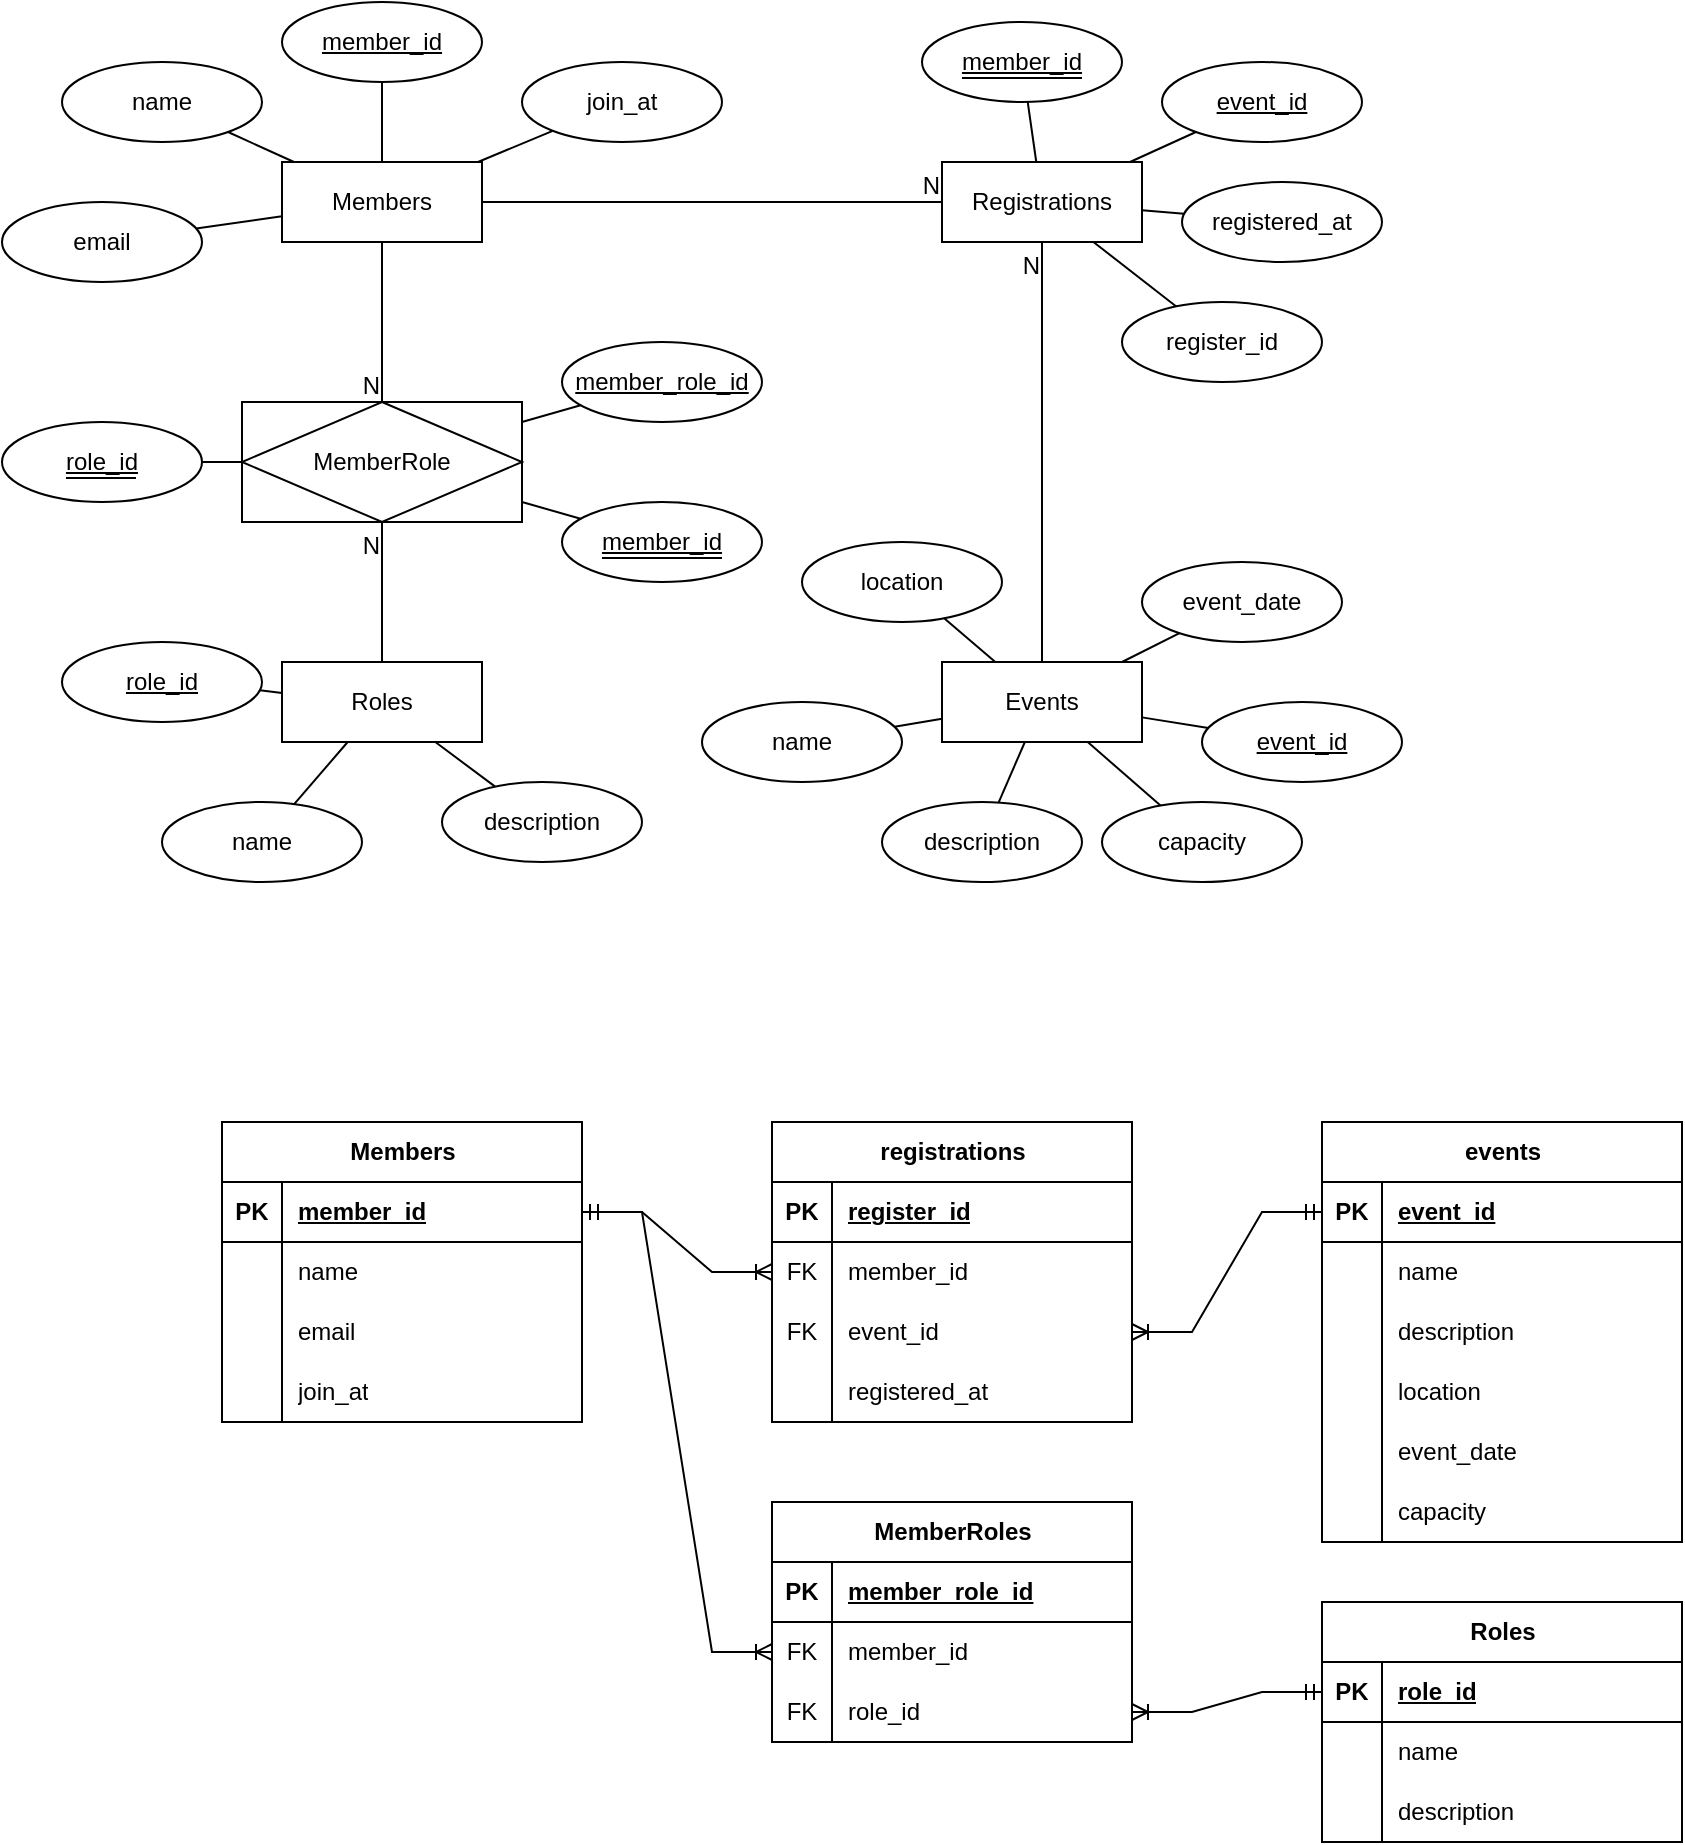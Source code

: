 <mxfile version="24.9.1">
  <diagram name="Page-1" id="80jnHhsRAkX0742oXOiR">
    <mxGraphModel dx="2465" dy="803" grid="1" gridSize="10" guides="1" tooltips="1" connect="1" arrows="1" fold="1" page="1" pageScale="1" pageWidth="850" pageHeight="1100" math="0" shadow="0">
      <root>
        <mxCell id="0" />
        <mxCell id="1" parent="0" />
        <mxCell id="Nw4AGhwbBwVw_NAoLLml-2" value="Members" style="whiteSpace=wrap;html=1;align=center;" vertex="1" parent="1">
          <mxGeometry x="90" y="90" width="100" height="40" as="geometry" />
        </mxCell>
        <mxCell id="Nw4AGhwbBwVw_NAoLLml-4" value="Registrations" style="whiteSpace=wrap;html=1;align=center;" vertex="1" parent="1">
          <mxGeometry x="420" y="90" width="100" height="40" as="geometry" />
        </mxCell>
        <mxCell id="Nw4AGhwbBwVw_NAoLLml-5" value="Roles" style="whiteSpace=wrap;html=1;align=center;" vertex="1" parent="1">
          <mxGeometry x="90" y="340" width="100" height="40" as="geometry" />
        </mxCell>
        <mxCell id="Nw4AGhwbBwVw_NAoLLml-6" value="MemberRole" style="shape=associativeEntity;whiteSpace=wrap;html=1;align=center;" vertex="1" parent="1">
          <mxGeometry x="70" y="210" width="140" height="60" as="geometry" />
        </mxCell>
        <mxCell id="Nw4AGhwbBwVw_NAoLLml-7" value="" style="endArrow=none;html=1;rounded=0;" edge="1" parent="1" source="Nw4AGhwbBwVw_NAoLLml-2" target="Nw4AGhwbBwVw_NAoLLml-4">
          <mxGeometry relative="1" as="geometry">
            <mxPoint x="200" y="180" as="sourcePoint" />
            <mxPoint x="360" y="180" as="targetPoint" />
          </mxGeometry>
        </mxCell>
        <mxCell id="Nw4AGhwbBwVw_NAoLLml-8" value="N" style="resizable=0;html=1;whiteSpace=wrap;align=right;verticalAlign=bottom;" connectable="0" vertex="1" parent="Nw4AGhwbBwVw_NAoLLml-7">
          <mxGeometry x="1" relative="1" as="geometry" />
        </mxCell>
        <mxCell id="Nw4AGhwbBwVw_NAoLLml-9" value="" style="endArrow=none;html=1;rounded=0;" edge="1" parent="1" source="Nw4AGhwbBwVw_NAoLLml-3" target="Nw4AGhwbBwVw_NAoLLml-4">
          <mxGeometry relative="1" as="geometry">
            <mxPoint x="200" y="120" as="sourcePoint" />
            <mxPoint x="430" y="120" as="targetPoint" />
          </mxGeometry>
        </mxCell>
        <mxCell id="Nw4AGhwbBwVw_NAoLLml-10" value="N" style="resizable=0;html=1;whiteSpace=wrap;align=right;verticalAlign=bottom;" connectable="0" vertex="1" parent="Nw4AGhwbBwVw_NAoLLml-9">
          <mxGeometry x="1" relative="1" as="geometry">
            <mxPoint y="20" as="offset" />
          </mxGeometry>
        </mxCell>
        <mxCell id="Nw4AGhwbBwVw_NAoLLml-11" value="" style="endArrow=none;html=1;rounded=0;" edge="1" parent="1" source="Nw4AGhwbBwVw_NAoLLml-2" target="Nw4AGhwbBwVw_NAoLLml-6">
          <mxGeometry relative="1" as="geometry">
            <mxPoint x="480" y="350" as="sourcePoint" />
            <mxPoint x="480" y="140" as="targetPoint" />
          </mxGeometry>
        </mxCell>
        <mxCell id="Nw4AGhwbBwVw_NAoLLml-12" value="N" style="resizable=0;html=1;whiteSpace=wrap;align=right;verticalAlign=bottom;" connectable="0" vertex="1" parent="Nw4AGhwbBwVw_NAoLLml-11">
          <mxGeometry x="1" relative="1" as="geometry" />
        </mxCell>
        <mxCell id="Nw4AGhwbBwVw_NAoLLml-13" value="" style="endArrow=none;html=1;rounded=0;" edge="1" parent="1" source="Nw4AGhwbBwVw_NAoLLml-5" target="Nw4AGhwbBwVw_NAoLLml-6">
          <mxGeometry relative="1" as="geometry">
            <mxPoint x="150" y="280" as="sourcePoint" />
            <mxPoint x="150" y="350" as="targetPoint" />
          </mxGeometry>
        </mxCell>
        <mxCell id="Nw4AGhwbBwVw_NAoLLml-14" value="N" style="resizable=0;html=1;whiteSpace=wrap;align=right;verticalAlign=bottom;" connectable="0" vertex="1" parent="Nw4AGhwbBwVw_NAoLLml-13">
          <mxGeometry x="1" relative="1" as="geometry">
            <mxPoint y="20" as="offset" />
          </mxGeometry>
        </mxCell>
        <mxCell id="Nw4AGhwbBwVw_NAoLLml-15" value="&lt;u&gt;member_id&lt;/u&gt;" style="ellipse;whiteSpace=wrap;html=1;align=center;" vertex="1" parent="1">
          <mxGeometry x="90" y="10" width="100" height="40" as="geometry" />
        </mxCell>
        <mxCell id="Nw4AGhwbBwVw_NAoLLml-16" value="name" style="ellipse;whiteSpace=wrap;html=1;align=center;" vertex="1" parent="1">
          <mxGeometry x="-20" y="40" width="100" height="40" as="geometry" />
        </mxCell>
        <mxCell id="Nw4AGhwbBwVw_NAoLLml-17" value="email" style="ellipse;whiteSpace=wrap;html=1;align=center;" vertex="1" parent="1">
          <mxGeometry x="-50" y="110" width="100" height="40" as="geometry" />
        </mxCell>
        <mxCell id="Nw4AGhwbBwVw_NAoLLml-18" value="join_at" style="ellipse;whiteSpace=wrap;html=1;align=center;" vertex="1" parent="1">
          <mxGeometry x="210" y="40" width="100" height="40" as="geometry" />
        </mxCell>
        <mxCell id="Nw4AGhwbBwVw_NAoLLml-20" value="&lt;u&gt;member_id&lt;/u&gt;" style="ellipse;whiteSpace=wrap;html=1;align=center;" vertex="1" parent="1">
          <mxGeometry x="410" y="20" width="100" height="40" as="geometry" />
        </mxCell>
        <mxCell id="Nw4AGhwbBwVw_NAoLLml-21" value="&lt;u&gt;event_id&lt;/u&gt;" style="ellipse;whiteSpace=wrap;html=1;align=center;" vertex="1" parent="1">
          <mxGeometry x="530" y="40" width="100" height="40" as="geometry" />
        </mxCell>
        <mxCell id="Nw4AGhwbBwVw_NAoLLml-22" value="registered_at" style="ellipse;whiteSpace=wrap;html=1;align=center;" vertex="1" parent="1">
          <mxGeometry x="540" y="100" width="100" height="40" as="geometry" />
        </mxCell>
        <mxCell id="Nw4AGhwbBwVw_NAoLLml-23" value="register_id" style="ellipse;whiteSpace=wrap;html=1;align=center;" vertex="1" parent="1">
          <mxGeometry x="510" y="160" width="100" height="40" as="geometry" />
        </mxCell>
        <mxCell id="Nw4AGhwbBwVw_NAoLLml-27" value="name" style="ellipse;whiteSpace=wrap;html=1;align=center;" vertex="1" parent="1">
          <mxGeometry x="30" y="410" width="100" height="40" as="geometry" />
        </mxCell>
        <mxCell id="Nw4AGhwbBwVw_NAoLLml-28" value="&lt;u&gt;role_id&lt;/u&gt;" style="ellipse;whiteSpace=wrap;html=1;align=center;" vertex="1" parent="1">
          <mxGeometry x="-20" y="330" width="100" height="40" as="geometry" />
        </mxCell>
        <mxCell id="Nw4AGhwbBwVw_NAoLLml-31" value="&lt;u&gt;member_id&lt;/u&gt;" style="ellipse;whiteSpace=wrap;html=1;align=center;" vertex="1" parent="1">
          <mxGeometry x="230" y="260" width="100" height="40" as="geometry" />
        </mxCell>
        <mxCell id="Nw4AGhwbBwVw_NAoLLml-32" value="&lt;u&gt;role_id&lt;/u&gt;" style="ellipse;whiteSpace=wrap;html=1;align=center;" vertex="1" parent="1">
          <mxGeometry x="-50" y="220" width="100" height="40" as="geometry" />
        </mxCell>
        <mxCell id="Nw4AGhwbBwVw_NAoLLml-33" value="&lt;u&gt;member_role_id&lt;/u&gt;" style="ellipse;whiteSpace=wrap;html=1;align=center;" vertex="1" parent="1">
          <mxGeometry x="230" y="180" width="100" height="40" as="geometry" />
        </mxCell>
        <mxCell id="Nw4AGhwbBwVw_NAoLLml-34" value="" style="endArrow=none;html=1;rounded=0;" edge="1" parent="1" source="Nw4AGhwbBwVw_NAoLLml-28" target="Nw4AGhwbBwVw_NAoLLml-5">
          <mxGeometry relative="1" as="geometry">
            <mxPoint x="-160" y="420" as="sourcePoint" />
            <mxPoint y="420" as="targetPoint" />
          </mxGeometry>
        </mxCell>
        <mxCell id="Nw4AGhwbBwVw_NAoLLml-35" value="" style="endArrow=none;html=1;rounded=0;" edge="1" parent="1" source="Nw4AGhwbBwVw_NAoLLml-27" target="Nw4AGhwbBwVw_NAoLLml-5">
          <mxGeometry relative="1" as="geometry">
            <mxPoint x="69" y="377" as="sourcePoint" />
            <mxPoint x="100" y="374" as="targetPoint" />
          </mxGeometry>
        </mxCell>
        <mxCell id="Nw4AGhwbBwVw_NAoLLml-36" value="" style="endArrow=none;html=1;rounded=0;" edge="1" parent="1" source="Nw4AGhwbBwVw_NAoLLml-6" target="Nw4AGhwbBwVw_NAoLLml-31">
          <mxGeometry relative="1" as="geometry">
            <mxPoint x="135" y="420" as="sourcePoint" />
            <mxPoint x="144" y="390" as="targetPoint" />
          </mxGeometry>
        </mxCell>
        <mxCell id="Nw4AGhwbBwVw_NAoLLml-37" value="" style="endArrow=none;html=1;rounded=0;" edge="1" parent="1" source="Nw4AGhwbBwVw_NAoLLml-6" target="Nw4AGhwbBwVw_NAoLLml-33">
          <mxGeometry relative="1" as="geometry">
            <mxPoint x="220" y="270" as="sourcePoint" />
            <mxPoint x="249" y="278" as="targetPoint" />
          </mxGeometry>
        </mxCell>
        <mxCell id="Nw4AGhwbBwVw_NAoLLml-38" value="" style="endArrow=none;html=1;rounded=0;" edge="1" parent="1" source="Nw4AGhwbBwVw_NAoLLml-6" target="Nw4AGhwbBwVw_NAoLLml-32">
          <mxGeometry relative="1" as="geometry">
            <mxPoint x="220" y="230" as="sourcePoint" />
            <mxPoint x="249" y="222" as="targetPoint" />
          </mxGeometry>
        </mxCell>
        <mxCell id="Nw4AGhwbBwVw_NAoLLml-39" value="" style="endArrow=none;html=1;rounded=0;" edge="1" parent="1" source="Nw4AGhwbBwVw_NAoLLml-2" target="Nw4AGhwbBwVw_NAoLLml-17">
          <mxGeometry relative="1" as="geometry">
            <mxPoint x="80" y="250" as="sourcePoint" />
            <mxPoint x="60" y="250" as="targetPoint" />
          </mxGeometry>
        </mxCell>
        <mxCell id="Nw4AGhwbBwVw_NAoLLml-40" value="" style="endArrow=none;html=1;rounded=0;" edge="1" parent="1" source="Nw4AGhwbBwVw_NAoLLml-2" target="Nw4AGhwbBwVw_NAoLLml-16">
          <mxGeometry relative="1" as="geometry">
            <mxPoint x="100" y="127" as="sourcePoint" />
            <mxPoint x="57" y="133" as="targetPoint" />
          </mxGeometry>
        </mxCell>
        <mxCell id="Nw4AGhwbBwVw_NAoLLml-41" value="" style="endArrow=none;html=1;rounded=0;" edge="1" parent="1" source="Nw4AGhwbBwVw_NAoLLml-2" target="Nw4AGhwbBwVw_NAoLLml-15">
          <mxGeometry relative="1" as="geometry">
            <mxPoint x="106" y="100" as="sourcePoint" />
            <mxPoint x="73" y="85" as="targetPoint" />
          </mxGeometry>
        </mxCell>
        <mxCell id="Nw4AGhwbBwVw_NAoLLml-42" value="" style="endArrow=none;html=1;rounded=0;" edge="1" parent="1" source="Nw4AGhwbBwVw_NAoLLml-2" target="Nw4AGhwbBwVw_NAoLLml-18">
          <mxGeometry relative="1" as="geometry">
            <mxPoint x="150" y="100" as="sourcePoint" />
            <mxPoint x="150" y="60" as="targetPoint" />
          </mxGeometry>
        </mxCell>
        <mxCell id="Nw4AGhwbBwVw_NAoLLml-43" value="" style="endArrow=none;html=1;rounded=0;" edge="1" parent="1" source="Nw4AGhwbBwVw_NAoLLml-4" target="Nw4AGhwbBwVw_NAoLLml-20">
          <mxGeometry relative="1" as="geometry">
            <mxPoint x="198" y="100" as="sourcePoint" />
            <mxPoint x="235" y="84" as="targetPoint" />
          </mxGeometry>
        </mxCell>
        <mxCell id="Nw4AGhwbBwVw_NAoLLml-44" value="" style="endArrow=none;html=1;rounded=0;" edge="1" parent="1" source="Nw4AGhwbBwVw_NAoLLml-4" target="Nw4AGhwbBwVw_NAoLLml-21">
          <mxGeometry relative="1" as="geometry">
            <mxPoint x="477" y="100" as="sourcePoint" />
            <mxPoint x="473" y="70" as="targetPoint" />
          </mxGeometry>
        </mxCell>
        <mxCell id="Nw4AGhwbBwVw_NAoLLml-46" value="" style="endArrow=none;html=1;rounded=0;" edge="1" parent="1" source="Nw4AGhwbBwVw_NAoLLml-4" target="Nw4AGhwbBwVw_NAoLLml-22">
          <mxGeometry relative="1" as="geometry">
            <mxPoint x="524" y="100" as="sourcePoint" />
            <mxPoint x="557" y="85" as="targetPoint" />
          </mxGeometry>
        </mxCell>
        <mxCell id="Nw4AGhwbBwVw_NAoLLml-47" value="" style="endArrow=none;html=1;rounded=0;" edge="1" parent="1" source="Nw4AGhwbBwVw_NAoLLml-4" target="Nw4AGhwbBwVw_NAoLLml-23">
          <mxGeometry relative="1" as="geometry">
            <mxPoint x="530" y="124" as="sourcePoint" />
            <mxPoint x="551" y="126" as="targetPoint" />
          </mxGeometry>
        </mxCell>
        <mxCell id="Nw4AGhwbBwVw_NAoLLml-53" value="" style="group" vertex="1" connectable="0" parent="1">
          <mxGeometry x="300" y="280" width="350" height="170" as="geometry" />
        </mxCell>
        <mxCell id="Nw4AGhwbBwVw_NAoLLml-3" value="Events" style="whiteSpace=wrap;html=1;align=center;" vertex="1" parent="Nw4AGhwbBwVw_NAoLLml-53">
          <mxGeometry x="120" y="60" width="100" height="40" as="geometry" />
        </mxCell>
        <mxCell id="Nw4AGhwbBwVw_NAoLLml-24" value="&lt;u&gt;event_id&lt;/u&gt;" style="ellipse;whiteSpace=wrap;html=1;align=center;" vertex="1" parent="Nw4AGhwbBwVw_NAoLLml-53">
          <mxGeometry x="250" y="80" width="100" height="40" as="geometry" />
        </mxCell>
        <mxCell id="Nw4AGhwbBwVw_NAoLLml-25" value="name" style="ellipse;whiteSpace=wrap;html=1;align=center;" vertex="1" parent="Nw4AGhwbBwVw_NAoLLml-53">
          <mxGeometry y="80" width="100" height="40" as="geometry" />
        </mxCell>
        <mxCell id="Nw4AGhwbBwVw_NAoLLml-26" value="description" style="ellipse;whiteSpace=wrap;html=1;align=center;" vertex="1" parent="Nw4AGhwbBwVw_NAoLLml-53">
          <mxGeometry x="90" y="130" width="100" height="40" as="geometry" />
        </mxCell>
        <mxCell id="Nw4AGhwbBwVw_NAoLLml-29" value="location" style="ellipse;whiteSpace=wrap;html=1;align=center;" vertex="1" parent="Nw4AGhwbBwVw_NAoLLml-53">
          <mxGeometry x="50" width="100" height="40" as="geometry" />
        </mxCell>
        <mxCell id="Nw4AGhwbBwVw_NAoLLml-30" value="event_date" style="ellipse;whiteSpace=wrap;html=1;align=center;" vertex="1" parent="Nw4AGhwbBwVw_NAoLLml-53">
          <mxGeometry x="220" y="10" width="100" height="40" as="geometry" />
        </mxCell>
        <mxCell id="Nw4AGhwbBwVw_NAoLLml-49" value="" style="endArrow=none;html=1;rounded=0;" edge="1" parent="Nw4AGhwbBwVw_NAoLLml-53" source="Nw4AGhwbBwVw_NAoLLml-24" target="Nw4AGhwbBwVw_NAoLLml-3">
          <mxGeometry relative="1" as="geometry">
            <mxPoint x="249" y="56" as="sourcePoint" />
            <mxPoint x="220" y="70" as="targetPoint" />
          </mxGeometry>
        </mxCell>
        <mxCell id="Nw4AGhwbBwVw_NAoLLml-51" value="" style="endArrow=none;html=1;rounded=0;" edge="1" parent="Nw4AGhwbBwVw_NAoLLml-53" source="Nw4AGhwbBwVw_NAoLLml-25" target="Nw4AGhwbBwVw_NAoLLml-3">
          <mxGeometry relative="1" as="geometry">
            <mxPoint x="202" y="140" as="sourcePoint" />
            <mxPoint x="189" y="110" as="targetPoint" />
          </mxGeometry>
        </mxCell>
        <mxCell id="Nw4AGhwbBwVw_NAoLLml-50" value="" style="endArrow=none;html=1;rounded=0;" edge="1" parent="Nw4AGhwbBwVw_NAoLLml-53" source="Nw4AGhwbBwVw_NAoLLml-26" target="Nw4AGhwbBwVw_NAoLLml-3">
          <mxGeometry relative="1" as="geometry">
            <mxPoint x="263" y="103" as="sourcePoint" />
            <mxPoint x="230" y="98" as="targetPoint" />
          </mxGeometry>
        </mxCell>
        <mxCell id="Nw4AGhwbBwVw_NAoLLml-52" value="" style="endArrow=none;html=1;rounded=0;" edge="1" parent="Nw4AGhwbBwVw_NAoLLml-53" source="Nw4AGhwbBwVw_NAoLLml-29" target="Nw4AGhwbBwVw_NAoLLml-3">
          <mxGeometry relative="1" as="geometry">
            <mxPoint x="124" y="132" as="sourcePoint" />
            <mxPoint x="153" y="110" as="targetPoint" />
          </mxGeometry>
        </mxCell>
        <mxCell id="Nw4AGhwbBwVw_NAoLLml-48" value="" style="endArrow=none;html=1;rounded=0;" edge="1" parent="Nw4AGhwbBwVw_NAoLLml-53" source="Nw4AGhwbBwVw_NAoLLml-30" target="Nw4AGhwbBwVw_NAoLLml-3">
          <mxGeometry relative="1" as="geometry">
            <mxPoint x="206" y="-140" as="sourcePoint" />
            <mxPoint x="247" y="-108" as="targetPoint" />
          </mxGeometry>
        </mxCell>
        <mxCell id="Nw4AGhwbBwVw_NAoLLml-70" value="capacity" style="ellipse;whiteSpace=wrap;html=1;align=center;" vertex="1" parent="Nw4AGhwbBwVw_NAoLLml-53">
          <mxGeometry x="200" y="130" width="100" height="40" as="geometry" />
        </mxCell>
        <mxCell id="Nw4AGhwbBwVw_NAoLLml-72" value="" style="endArrow=none;html=1;rounded=0;" edge="1" parent="Nw4AGhwbBwVw_NAoLLml-53" source="Nw4AGhwbBwVw_NAoLLml-70" target="Nw4AGhwbBwVw_NAoLLml-3">
          <mxGeometry relative="1" as="geometry">
            <mxPoint x="263" y="103" as="sourcePoint" />
            <mxPoint x="230" y="98" as="targetPoint" />
          </mxGeometry>
        </mxCell>
        <mxCell id="Nw4AGhwbBwVw_NAoLLml-55" value="" style="endArrow=none;html=1;rounded=0;" edge="1" parent="1">
          <mxGeometry width="50" height="50" relative="1" as="geometry">
            <mxPoint x="250" y="288" as="sourcePoint" />
            <mxPoint x="310" y="288" as="targetPoint" />
          </mxGeometry>
        </mxCell>
        <mxCell id="Nw4AGhwbBwVw_NAoLLml-56" value="" style="endArrow=none;html=1;rounded=0;" edge="1" parent="1">
          <mxGeometry width="50" height="50" relative="1" as="geometry">
            <mxPoint x="-18" y="248" as="sourcePoint" />
            <mxPoint x="17" y="248" as="targetPoint" />
          </mxGeometry>
        </mxCell>
        <mxCell id="Nw4AGhwbBwVw_NAoLLml-57" value="" style="endArrow=none;html=1;rounded=0;" edge="1" parent="1">
          <mxGeometry width="50" height="50" relative="1" as="geometry">
            <mxPoint x="430" y="48" as="sourcePoint" />
            <mxPoint x="490" y="48" as="targetPoint" />
          </mxGeometry>
        </mxCell>
        <mxCell id="Nw4AGhwbBwVw_NAoLLml-73" value="Members" style="shape=table;startSize=30;container=1;collapsible=1;childLayout=tableLayout;fixedRows=1;rowLines=0;fontStyle=1;align=center;resizeLast=1;html=1;" vertex="1" parent="1">
          <mxGeometry x="60" y="570" width="180" height="150" as="geometry" />
        </mxCell>
        <mxCell id="Nw4AGhwbBwVw_NAoLLml-74" value="" style="shape=tableRow;horizontal=0;startSize=0;swimlaneHead=0;swimlaneBody=0;fillColor=none;collapsible=0;dropTarget=0;points=[[0,0.5],[1,0.5]];portConstraint=eastwest;top=0;left=0;right=0;bottom=1;" vertex="1" parent="Nw4AGhwbBwVw_NAoLLml-73">
          <mxGeometry y="30" width="180" height="30" as="geometry" />
        </mxCell>
        <mxCell id="Nw4AGhwbBwVw_NAoLLml-75" value="PK" style="shape=partialRectangle;connectable=0;fillColor=none;top=0;left=0;bottom=0;right=0;fontStyle=1;overflow=hidden;whiteSpace=wrap;html=1;" vertex="1" parent="Nw4AGhwbBwVw_NAoLLml-74">
          <mxGeometry width="30" height="30" as="geometry">
            <mxRectangle width="30" height="30" as="alternateBounds" />
          </mxGeometry>
        </mxCell>
        <mxCell id="Nw4AGhwbBwVw_NAoLLml-76" value="member_id" style="shape=partialRectangle;connectable=0;fillColor=none;top=0;left=0;bottom=0;right=0;align=left;spacingLeft=6;fontStyle=5;overflow=hidden;whiteSpace=wrap;html=1;" vertex="1" parent="Nw4AGhwbBwVw_NAoLLml-74">
          <mxGeometry x="30" width="150" height="30" as="geometry">
            <mxRectangle width="150" height="30" as="alternateBounds" />
          </mxGeometry>
        </mxCell>
        <mxCell id="Nw4AGhwbBwVw_NAoLLml-77" value="" style="shape=tableRow;horizontal=0;startSize=0;swimlaneHead=0;swimlaneBody=0;fillColor=none;collapsible=0;dropTarget=0;points=[[0,0.5],[1,0.5]];portConstraint=eastwest;top=0;left=0;right=0;bottom=0;" vertex="1" parent="Nw4AGhwbBwVw_NAoLLml-73">
          <mxGeometry y="60" width="180" height="30" as="geometry" />
        </mxCell>
        <mxCell id="Nw4AGhwbBwVw_NAoLLml-78" value="" style="shape=partialRectangle;connectable=0;fillColor=none;top=0;left=0;bottom=0;right=0;editable=1;overflow=hidden;whiteSpace=wrap;html=1;" vertex="1" parent="Nw4AGhwbBwVw_NAoLLml-77">
          <mxGeometry width="30" height="30" as="geometry">
            <mxRectangle width="30" height="30" as="alternateBounds" />
          </mxGeometry>
        </mxCell>
        <mxCell id="Nw4AGhwbBwVw_NAoLLml-79" value="name" style="shape=partialRectangle;connectable=0;fillColor=none;top=0;left=0;bottom=0;right=0;align=left;spacingLeft=6;overflow=hidden;whiteSpace=wrap;html=1;" vertex="1" parent="Nw4AGhwbBwVw_NAoLLml-77">
          <mxGeometry x="30" width="150" height="30" as="geometry">
            <mxRectangle width="150" height="30" as="alternateBounds" />
          </mxGeometry>
        </mxCell>
        <mxCell id="Nw4AGhwbBwVw_NAoLLml-80" value="" style="shape=tableRow;horizontal=0;startSize=0;swimlaneHead=0;swimlaneBody=0;fillColor=none;collapsible=0;dropTarget=0;points=[[0,0.5],[1,0.5]];portConstraint=eastwest;top=0;left=0;right=0;bottom=0;" vertex="1" parent="Nw4AGhwbBwVw_NAoLLml-73">
          <mxGeometry y="90" width="180" height="30" as="geometry" />
        </mxCell>
        <mxCell id="Nw4AGhwbBwVw_NAoLLml-81" value="" style="shape=partialRectangle;connectable=0;fillColor=none;top=0;left=0;bottom=0;right=0;editable=1;overflow=hidden;whiteSpace=wrap;html=1;" vertex="1" parent="Nw4AGhwbBwVw_NAoLLml-80">
          <mxGeometry width="30" height="30" as="geometry">
            <mxRectangle width="30" height="30" as="alternateBounds" />
          </mxGeometry>
        </mxCell>
        <mxCell id="Nw4AGhwbBwVw_NAoLLml-82" value="email" style="shape=partialRectangle;connectable=0;fillColor=none;top=0;left=0;bottom=0;right=0;align=left;spacingLeft=6;overflow=hidden;whiteSpace=wrap;html=1;" vertex="1" parent="Nw4AGhwbBwVw_NAoLLml-80">
          <mxGeometry x="30" width="150" height="30" as="geometry">
            <mxRectangle width="150" height="30" as="alternateBounds" />
          </mxGeometry>
        </mxCell>
        <mxCell id="Nw4AGhwbBwVw_NAoLLml-83" value="" style="shape=tableRow;horizontal=0;startSize=0;swimlaneHead=0;swimlaneBody=0;fillColor=none;collapsible=0;dropTarget=0;points=[[0,0.5],[1,0.5]];portConstraint=eastwest;top=0;left=0;right=0;bottom=0;" vertex="1" parent="Nw4AGhwbBwVw_NAoLLml-73">
          <mxGeometry y="120" width="180" height="30" as="geometry" />
        </mxCell>
        <mxCell id="Nw4AGhwbBwVw_NAoLLml-84" value="" style="shape=partialRectangle;connectable=0;fillColor=none;top=0;left=0;bottom=0;right=0;editable=1;overflow=hidden;whiteSpace=wrap;html=1;" vertex="1" parent="Nw4AGhwbBwVw_NAoLLml-83">
          <mxGeometry width="30" height="30" as="geometry">
            <mxRectangle width="30" height="30" as="alternateBounds" />
          </mxGeometry>
        </mxCell>
        <mxCell id="Nw4AGhwbBwVw_NAoLLml-85" value="join_at" style="shape=partialRectangle;connectable=0;fillColor=none;top=0;left=0;bottom=0;right=0;align=left;spacingLeft=6;overflow=hidden;whiteSpace=wrap;html=1;" vertex="1" parent="Nw4AGhwbBwVw_NAoLLml-83">
          <mxGeometry x="30" width="150" height="30" as="geometry">
            <mxRectangle width="150" height="30" as="alternateBounds" />
          </mxGeometry>
        </mxCell>
        <mxCell id="Nw4AGhwbBwVw_NAoLLml-86" value="events" style="shape=table;startSize=30;container=1;collapsible=1;childLayout=tableLayout;fixedRows=1;rowLines=0;fontStyle=1;align=center;resizeLast=1;html=1;" vertex="1" parent="1">
          <mxGeometry x="610" y="570" width="180" height="210" as="geometry" />
        </mxCell>
        <mxCell id="Nw4AGhwbBwVw_NAoLLml-87" value="" style="shape=tableRow;horizontal=0;startSize=0;swimlaneHead=0;swimlaneBody=0;fillColor=none;collapsible=0;dropTarget=0;points=[[0,0.5],[1,0.5]];portConstraint=eastwest;top=0;left=0;right=0;bottom=1;" vertex="1" parent="Nw4AGhwbBwVw_NAoLLml-86">
          <mxGeometry y="30" width="180" height="30" as="geometry" />
        </mxCell>
        <mxCell id="Nw4AGhwbBwVw_NAoLLml-88" value="PK" style="shape=partialRectangle;connectable=0;fillColor=none;top=0;left=0;bottom=0;right=0;fontStyle=1;overflow=hidden;whiteSpace=wrap;html=1;" vertex="1" parent="Nw4AGhwbBwVw_NAoLLml-87">
          <mxGeometry width="30" height="30" as="geometry">
            <mxRectangle width="30" height="30" as="alternateBounds" />
          </mxGeometry>
        </mxCell>
        <mxCell id="Nw4AGhwbBwVw_NAoLLml-89" value="event_id" style="shape=partialRectangle;connectable=0;fillColor=none;top=0;left=0;bottom=0;right=0;align=left;spacingLeft=6;fontStyle=5;overflow=hidden;whiteSpace=wrap;html=1;" vertex="1" parent="Nw4AGhwbBwVw_NAoLLml-87">
          <mxGeometry x="30" width="150" height="30" as="geometry">
            <mxRectangle width="150" height="30" as="alternateBounds" />
          </mxGeometry>
        </mxCell>
        <mxCell id="Nw4AGhwbBwVw_NAoLLml-90" value="" style="shape=tableRow;horizontal=0;startSize=0;swimlaneHead=0;swimlaneBody=0;fillColor=none;collapsible=0;dropTarget=0;points=[[0,0.5],[1,0.5]];portConstraint=eastwest;top=0;left=0;right=0;bottom=0;" vertex="1" parent="Nw4AGhwbBwVw_NAoLLml-86">
          <mxGeometry y="60" width="180" height="30" as="geometry" />
        </mxCell>
        <mxCell id="Nw4AGhwbBwVw_NAoLLml-91" value="" style="shape=partialRectangle;connectable=0;fillColor=none;top=0;left=0;bottom=0;right=0;editable=1;overflow=hidden;whiteSpace=wrap;html=1;" vertex="1" parent="Nw4AGhwbBwVw_NAoLLml-90">
          <mxGeometry width="30" height="30" as="geometry">
            <mxRectangle width="30" height="30" as="alternateBounds" />
          </mxGeometry>
        </mxCell>
        <mxCell id="Nw4AGhwbBwVw_NAoLLml-92" value="name" style="shape=partialRectangle;connectable=0;fillColor=none;top=0;left=0;bottom=0;right=0;align=left;spacingLeft=6;overflow=hidden;whiteSpace=wrap;html=1;" vertex="1" parent="Nw4AGhwbBwVw_NAoLLml-90">
          <mxGeometry x="30" width="150" height="30" as="geometry">
            <mxRectangle width="150" height="30" as="alternateBounds" />
          </mxGeometry>
        </mxCell>
        <mxCell id="Nw4AGhwbBwVw_NAoLLml-93" value="" style="shape=tableRow;horizontal=0;startSize=0;swimlaneHead=0;swimlaneBody=0;fillColor=none;collapsible=0;dropTarget=0;points=[[0,0.5],[1,0.5]];portConstraint=eastwest;top=0;left=0;right=0;bottom=0;" vertex="1" parent="Nw4AGhwbBwVw_NAoLLml-86">
          <mxGeometry y="90" width="180" height="30" as="geometry" />
        </mxCell>
        <mxCell id="Nw4AGhwbBwVw_NAoLLml-94" value="" style="shape=partialRectangle;connectable=0;fillColor=none;top=0;left=0;bottom=0;right=0;editable=1;overflow=hidden;whiteSpace=wrap;html=1;" vertex="1" parent="Nw4AGhwbBwVw_NAoLLml-93">
          <mxGeometry width="30" height="30" as="geometry">
            <mxRectangle width="30" height="30" as="alternateBounds" />
          </mxGeometry>
        </mxCell>
        <mxCell id="Nw4AGhwbBwVw_NAoLLml-95" value="description" style="shape=partialRectangle;connectable=0;fillColor=none;top=0;left=0;bottom=0;right=0;align=left;spacingLeft=6;overflow=hidden;whiteSpace=wrap;html=1;" vertex="1" parent="Nw4AGhwbBwVw_NAoLLml-93">
          <mxGeometry x="30" width="150" height="30" as="geometry">
            <mxRectangle width="150" height="30" as="alternateBounds" />
          </mxGeometry>
        </mxCell>
        <mxCell id="Nw4AGhwbBwVw_NAoLLml-96" value="" style="shape=tableRow;horizontal=0;startSize=0;swimlaneHead=0;swimlaneBody=0;fillColor=none;collapsible=0;dropTarget=0;points=[[0,0.5],[1,0.5]];portConstraint=eastwest;top=0;left=0;right=0;bottom=0;" vertex="1" parent="Nw4AGhwbBwVw_NAoLLml-86">
          <mxGeometry y="120" width="180" height="30" as="geometry" />
        </mxCell>
        <mxCell id="Nw4AGhwbBwVw_NAoLLml-97" value="" style="shape=partialRectangle;connectable=0;fillColor=none;top=0;left=0;bottom=0;right=0;editable=1;overflow=hidden;whiteSpace=wrap;html=1;" vertex="1" parent="Nw4AGhwbBwVw_NAoLLml-96">
          <mxGeometry width="30" height="30" as="geometry">
            <mxRectangle width="30" height="30" as="alternateBounds" />
          </mxGeometry>
        </mxCell>
        <mxCell id="Nw4AGhwbBwVw_NAoLLml-98" value="location" style="shape=partialRectangle;connectable=0;fillColor=none;top=0;left=0;bottom=0;right=0;align=left;spacingLeft=6;overflow=hidden;whiteSpace=wrap;html=1;" vertex="1" parent="Nw4AGhwbBwVw_NAoLLml-96">
          <mxGeometry x="30" width="150" height="30" as="geometry">
            <mxRectangle width="150" height="30" as="alternateBounds" />
          </mxGeometry>
        </mxCell>
        <mxCell id="Nw4AGhwbBwVw_NAoLLml-99" value="" style="shape=tableRow;horizontal=0;startSize=0;swimlaneHead=0;swimlaneBody=0;fillColor=none;collapsible=0;dropTarget=0;points=[[0,0.5],[1,0.5]];portConstraint=eastwest;top=0;left=0;right=0;bottom=0;" vertex="1" parent="Nw4AGhwbBwVw_NAoLLml-86">
          <mxGeometry y="150" width="180" height="30" as="geometry" />
        </mxCell>
        <mxCell id="Nw4AGhwbBwVw_NAoLLml-100" value="" style="shape=partialRectangle;connectable=0;fillColor=none;top=0;left=0;bottom=0;right=0;editable=1;overflow=hidden;whiteSpace=wrap;html=1;" vertex="1" parent="Nw4AGhwbBwVw_NAoLLml-99">
          <mxGeometry width="30" height="30" as="geometry">
            <mxRectangle width="30" height="30" as="alternateBounds" />
          </mxGeometry>
        </mxCell>
        <mxCell id="Nw4AGhwbBwVw_NAoLLml-101" value="event_date" style="shape=partialRectangle;connectable=0;fillColor=none;top=0;left=0;bottom=0;right=0;align=left;spacingLeft=6;overflow=hidden;whiteSpace=wrap;html=1;" vertex="1" parent="Nw4AGhwbBwVw_NAoLLml-99">
          <mxGeometry x="30" width="150" height="30" as="geometry">
            <mxRectangle width="150" height="30" as="alternateBounds" />
          </mxGeometry>
        </mxCell>
        <mxCell id="Nw4AGhwbBwVw_NAoLLml-102" value="" style="shape=tableRow;horizontal=0;startSize=0;swimlaneHead=0;swimlaneBody=0;fillColor=none;collapsible=0;dropTarget=0;points=[[0,0.5],[1,0.5]];portConstraint=eastwest;top=0;left=0;right=0;bottom=0;" vertex="1" parent="Nw4AGhwbBwVw_NAoLLml-86">
          <mxGeometry y="180" width="180" height="30" as="geometry" />
        </mxCell>
        <mxCell id="Nw4AGhwbBwVw_NAoLLml-103" value="" style="shape=partialRectangle;connectable=0;fillColor=none;top=0;left=0;bottom=0;right=0;editable=1;overflow=hidden;whiteSpace=wrap;html=1;" vertex="1" parent="Nw4AGhwbBwVw_NAoLLml-102">
          <mxGeometry width="30" height="30" as="geometry">
            <mxRectangle width="30" height="30" as="alternateBounds" />
          </mxGeometry>
        </mxCell>
        <mxCell id="Nw4AGhwbBwVw_NAoLLml-104" value="capacity" style="shape=partialRectangle;connectable=0;fillColor=none;top=0;left=0;bottom=0;right=0;align=left;spacingLeft=6;overflow=hidden;whiteSpace=wrap;html=1;" vertex="1" parent="Nw4AGhwbBwVw_NAoLLml-102">
          <mxGeometry x="30" width="150" height="30" as="geometry">
            <mxRectangle width="150" height="30" as="alternateBounds" />
          </mxGeometry>
        </mxCell>
        <mxCell id="Nw4AGhwbBwVw_NAoLLml-105" value="registrations" style="shape=table;startSize=30;container=1;collapsible=1;childLayout=tableLayout;fixedRows=1;rowLines=0;fontStyle=1;align=center;resizeLast=1;html=1;" vertex="1" parent="1">
          <mxGeometry x="335" y="570" width="180" height="150" as="geometry" />
        </mxCell>
        <mxCell id="Nw4AGhwbBwVw_NAoLLml-106" value="" style="shape=tableRow;horizontal=0;startSize=0;swimlaneHead=0;swimlaneBody=0;fillColor=none;collapsible=0;dropTarget=0;points=[[0,0.5],[1,0.5]];portConstraint=eastwest;top=0;left=0;right=0;bottom=1;" vertex="1" parent="Nw4AGhwbBwVw_NAoLLml-105">
          <mxGeometry y="30" width="180" height="30" as="geometry" />
        </mxCell>
        <mxCell id="Nw4AGhwbBwVw_NAoLLml-107" value="PK" style="shape=partialRectangle;connectable=0;fillColor=none;top=0;left=0;bottom=0;right=0;fontStyle=1;overflow=hidden;whiteSpace=wrap;html=1;" vertex="1" parent="Nw4AGhwbBwVw_NAoLLml-106">
          <mxGeometry width="30" height="30" as="geometry">
            <mxRectangle width="30" height="30" as="alternateBounds" />
          </mxGeometry>
        </mxCell>
        <mxCell id="Nw4AGhwbBwVw_NAoLLml-108" value="register_id" style="shape=partialRectangle;connectable=0;fillColor=none;top=0;left=0;bottom=0;right=0;align=left;spacingLeft=6;fontStyle=5;overflow=hidden;whiteSpace=wrap;html=1;" vertex="1" parent="Nw4AGhwbBwVw_NAoLLml-106">
          <mxGeometry x="30" width="150" height="30" as="geometry">
            <mxRectangle width="150" height="30" as="alternateBounds" />
          </mxGeometry>
        </mxCell>
        <mxCell id="Nw4AGhwbBwVw_NAoLLml-115" value="" style="shape=tableRow;horizontal=0;startSize=0;swimlaneHead=0;swimlaneBody=0;fillColor=none;collapsible=0;dropTarget=0;points=[[0,0.5],[1,0.5]];portConstraint=eastwest;top=0;left=0;right=0;bottom=0;" vertex="1" parent="Nw4AGhwbBwVw_NAoLLml-105">
          <mxGeometry y="60" width="180" height="30" as="geometry" />
        </mxCell>
        <mxCell id="Nw4AGhwbBwVw_NAoLLml-116" value="FK" style="shape=partialRectangle;connectable=0;fillColor=none;top=0;left=0;bottom=0;right=0;editable=1;overflow=hidden;whiteSpace=wrap;html=1;" vertex="1" parent="Nw4AGhwbBwVw_NAoLLml-115">
          <mxGeometry width="30" height="30" as="geometry">
            <mxRectangle width="30" height="30" as="alternateBounds" />
          </mxGeometry>
        </mxCell>
        <mxCell id="Nw4AGhwbBwVw_NAoLLml-117" value="member_id" style="shape=partialRectangle;connectable=0;fillColor=none;top=0;left=0;bottom=0;right=0;align=left;spacingLeft=6;overflow=hidden;whiteSpace=wrap;html=1;" vertex="1" parent="Nw4AGhwbBwVw_NAoLLml-115">
          <mxGeometry x="30" width="150" height="30" as="geometry">
            <mxRectangle width="150" height="30" as="alternateBounds" />
          </mxGeometry>
        </mxCell>
        <mxCell id="Nw4AGhwbBwVw_NAoLLml-118" value="" style="shape=tableRow;horizontal=0;startSize=0;swimlaneHead=0;swimlaneBody=0;fillColor=none;collapsible=0;dropTarget=0;points=[[0,0.5],[1,0.5]];portConstraint=eastwest;top=0;left=0;right=0;bottom=0;" vertex="1" parent="Nw4AGhwbBwVw_NAoLLml-105">
          <mxGeometry y="90" width="180" height="30" as="geometry" />
        </mxCell>
        <mxCell id="Nw4AGhwbBwVw_NAoLLml-119" value="FK" style="shape=partialRectangle;connectable=0;fillColor=none;top=0;left=0;bottom=0;right=0;editable=1;overflow=hidden;whiteSpace=wrap;html=1;" vertex="1" parent="Nw4AGhwbBwVw_NAoLLml-118">
          <mxGeometry width="30" height="30" as="geometry">
            <mxRectangle width="30" height="30" as="alternateBounds" />
          </mxGeometry>
        </mxCell>
        <mxCell id="Nw4AGhwbBwVw_NAoLLml-120" value="event_id" style="shape=partialRectangle;connectable=0;fillColor=none;top=0;left=0;bottom=0;right=0;align=left;spacingLeft=6;overflow=hidden;whiteSpace=wrap;html=1;" vertex="1" parent="Nw4AGhwbBwVw_NAoLLml-118">
          <mxGeometry x="30" width="150" height="30" as="geometry">
            <mxRectangle width="150" height="30" as="alternateBounds" />
          </mxGeometry>
        </mxCell>
        <mxCell id="Nw4AGhwbBwVw_NAoLLml-121" value="" style="shape=tableRow;horizontal=0;startSize=0;swimlaneHead=0;swimlaneBody=0;fillColor=none;collapsible=0;dropTarget=0;points=[[0,0.5],[1,0.5]];portConstraint=eastwest;top=0;left=0;right=0;bottom=0;" vertex="1" parent="Nw4AGhwbBwVw_NAoLLml-105">
          <mxGeometry y="120" width="180" height="30" as="geometry" />
        </mxCell>
        <mxCell id="Nw4AGhwbBwVw_NAoLLml-122" value="" style="shape=partialRectangle;connectable=0;fillColor=none;top=0;left=0;bottom=0;right=0;editable=1;overflow=hidden;whiteSpace=wrap;html=1;" vertex="1" parent="Nw4AGhwbBwVw_NAoLLml-121">
          <mxGeometry width="30" height="30" as="geometry">
            <mxRectangle width="30" height="30" as="alternateBounds" />
          </mxGeometry>
        </mxCell>
        <mxCell id="Nw4AGhwbBwVw_NAoLLml-123" value="registered_at" style="shape=partialRectangle;connectable=0;fillColor=none;top=0;left=0;bottom=0;right=0;align=left;spacingLeft=6;overflow=hidden;whiteSpace=wrap;html=1;" vertex="1" parent="Nw4AGhwbBwVw_NAoLLml-121">
          <mxGeometry x="30" width="150" height="30" as="geometry">
            <mxRectangle width="150" height="30" as="alternateBounds" />
          </mxGeometry>
        </mxCell>
        <mxCell id="Nw4AGhwbBwVw_NAoLLml-137" value="Roles" style="shape=table;startSize=30;container=1;collapsible=1;childLayout=tableLayout;fixedRows=1;rowLines=0;fontStyle=1;align=center;resizeLast=1;html=1;" vertex="1" parent="1">
          <mxGeometry x="610" y="810" width="180" height="120" as="geometry" />
        </mxCell>
        <mxCell id="Nw4AGhwbBwVw_NAoLLml-138" value="" style="shape=tableRow;horizontal=0;startSize=0;swimlaneHead=0;swimlaneBody=0;fillColor=none;collapsible=0;dropTarget=0;points=[[0,0.5],[1,0.5]];portConstraint=eastwest;top=0;left=0;right=0;bottom=1;" vertex="1" parent="Nw4AGhwbBwVw_NAoLLml-137">
          <mxGeometry y="30" width="180" height="30" as="geometry" />
        </mxCell>
        <mxCell id="Nw4AGhwbBwVw_NAoLLml-139" value="PK" style="shape=partialRectangle;connectable=0;fillColor=none;top=0;left=0;bottom=0;right=0;fontStyle=1;overflow=hidden;whiteSpace=wrap;html=1;" vertex="1" parent="Nw4AGhwbBwVw_NAoLLml-138">
          <mxGeometry width="30" height="30" as="geometry">
            <mxRectangle width="30" height="30" as="alternateBounds" />
          </mxGeometry>
        </mxCell>
        <mxCell id="Nw4AGhwbBwVw_NAoLLml-140" value="role_id" style="shape=partialRectangle;connectable=0;fillColor=none;top=0;left=0;bottom=0;right=0;align=left;spacingLeft=6;fontStyle=5;overflow=hidden;whiteSpace=wrap;html=1;" vertex="1" parent="Nw4AGhwbBwVw_NAoLLml-138">
          <mxGeometry x="30" width="150" height="30" as="geometry">
            <mxRectangle width="150" height="30" as="alternateBounds" />
          </mxGeometry>
        </mxCell>
        <mxCell id="Nw4AGhwbBwVw_NAoLLml-141" value="" style="shape=tableRow;horizontal=0;startSize=0;swimlaneHead=0;swimlaneBody=0;fillColor=none;collapsible=0;dropTarget=0;points=[[0,0.5],[1,0.5]];portConstraint=eastwest;top=0;left=0;right=0;bottom=0;" vertex="1" parent="Nw4AGhwbBwVw_NAoLLml-137">
          <mxGeometry y="60" width="180" height="30" as="geometry" />
        </mxCell>
        <mxCell id="Nw4AGhwbBwVw_NAoLLml-142" value="" style="shape=partialRectangle;connectable=0;fillColor=none;top=0;left=0;bottom=0;right=0;editable=1;overflow=hidden;whiteSpace=wrap;html=1;" vertex="1" parent="Nw4AGhwbBwVw_NAoLLml-141">
          <mxGeometry width="30" height="30" as="geometry">
            <mxRectangle width="30" height="30" as="alternateBounds" />
          </mxGeometry>
        </mxCell>
        <mxCell id="Nw4AGhwbBwVw_NAoLLml-143" value="name" style="shape=partialRectangle;connectable=0;fillColor=none;top=0;left=0;bottom=0;right=0;align=left;spacingLeft=6;overflow=hidden;whiteSpace=wrap;html=1;" vertex="1" parent="Nw4AGhwbBwVw_NAoLLml-141">
          <mxGeometry x="30" width="150" height="30" as="geometry">
            <mxRectangle width="150" height="30" as="alternateBounds" />
          </mxGeometry>
        </mxCell>
        <mxCell id="Nw4AGhwbBwVw_NAoLLml-147" value="" style="shape=tableRow;horizontal=0;startSize=0;swimlaneHead=0;swimlaneBody=0;fillColor=none;collapsible=0;dropTarget=0;points=[[0,0.5],[1,0.5]];portConstraint=eastwest;top=0;left=0;right=0;bottom=0;" vertex="1" parent="Nw4AGhwbBwVw_NAoLLml-137">
          <mxGeometry y="90" width="180" height="30" as="geometry" />
        </mxCell>
        <mxCell id="Nw4AGhwbBwVw_NAoLLml-148" value="" style="shape=partialRectangle;connectable=0;fillColor=none;top=0;left=0;bottom=0;right=0;editable=1;overflow=hidden;whiteSpace=wrap;html=1;" vertex="1" parent="Nw4AGhwbBwVw_NAoLLml-147">
          <mxGeometry width="30" height="30" as="geometry">
            <mxRectangle width="30" height="30" as="alternateBounds" />
          </mxGeometry>
        </mxCell>
        <mxCell id="Nw4AGhwbBwVw_NAoLLml-149" value="description" style="shape=partialRectangle;connectable=0;fillColor=none;top=0;left=0;bottom=0;right=0;align=left;spacingLeft=6;overflow=hidden;whiteSpace=wrap;html=1;" vertex="1" parent="Nw4AGhwbBwVw_NAoLLml-147">
          <mxGeometry x="30" width="150" height="30" as="geometry">
            <mxRectangle width="150" height="30" as="alternateBounds" />
          </mxGeometry>
        </mxCell>
        <mxCell id="Nw4AGhwbBwVw_NAoLLml-150" value="description" style="ellipse;whiteSpace=wrap;html=1;align=center;" vertex="1" parent="1">
          <mxGeometry x="170" y="400" width="100" height="40" as="geometry" />
        </mxCell>
        <mxCell id="Nw4AGhwbBwVw_NAoLLml-151" value="" style="endArrow=none;html=1;rounded=0;" edge="1" parent="1" source="Nw4AGhwbBwVw_NAoLLml-150" target="Nw4AGhwbBwVw_NAoLLml-5">
          <mxGeometry relative="1" as="geometry">
            <mxPoint x="136" y="420" as="sourcePoint" />
            <mxPoint x="144" y="390" as="targetPoint" />
          </mxGeometry>
        </mxCell>
        <mxCell id="Nw4AGhwbBwVw_NAoLLml-152" value="MemberRoles" style="shape=table;startSize=30;container=1;collapsible=1;childLayout=tableLayout;fixedRows=1;rowLines=0;fontStyle=1;align=center;resizeLast=1;html=1;" vertex="1" parent="1">
          <mxGeometry x="335" y="760" width="180" height="120" as="geometry" />
        </mxCell>
        <mxCell id="Nw4AGhwbBwVw_NAoLLml-153" value="" style="shape=tableRow;horizontal=0;startSize=0;swimlaneHead=0;swimlaneBody=0;fillColor=none;collapsible=0;dropTarget=0;points=[[0,0.5],[1,0.5]];portConstraint=eastwest;top=0;left=0;right=0;bottom=1;" vertex="1" parent="Nw4AGhwbBwVw_NAoLLml-152">
          <mxGeometry y="30" width="180" height="30" as="geometry" />
        </mxCell>
        <mxCell id="Nw4AGhwbBwVw_NAoLLml-154" value="PK" style="shape=partialRectangle;connectable=0;fillColor=none;top=0;left=0;bottom=0;right=0;fontStyle=1;overflow=hidden;whiteSpace=wrap;html=1;" vertex="1" parent="Nw4AGhwbBwVw_NAoLLml-153">
          <mxGeometry width="30" height="30" as="geometry">
            <mxRectangle width="30" height="30" as="alternateBounds" />
          </mxGeometry>
        </mxCell>
        <mxCell id="Nw4AGhwbBwVw_NAoLLml-155" value="member_role_id" style="shape=partialRectangle;connectable=0;fillColor=none;top=0;left=0;bottom=0;right=0;align=left;spacingLeft=6;fontStyle=5;overflow=hidden;whiteSpace=wrap;html=1;" vertex="1" parent="Nw4AGhwbBwVw_NAoLLml-153">
          <mxGeometry x="30" width="150" height="30" as="geometry">
            <mxRectangle width="150" height="30" as="alternateBounds" />
          </mxGeometry>
        </mxCell>
        <mxCell id="Nw4AGhwbBwVw_NAoLLml-156" value="" style="shape=tableRow;horizontal=0;startSize=0;swimlaneHead=0;swimlaneBody=0;fillColor=none;collapsible=0;dropTarget=0;points=[[0,0.5],[1,0.5]];portConstraint=eastwest;top=0;left=0;right=0;bottom=0;" vertex="1" parent="Nw4AGhwbBwVw_NAoLLml-152">
          <mxGeometry y="60" width="180" height="30" as="geometry" />
        </mxCell>
        <mxCell id="Nw4AGhwbBwVw_NAoLLml-157" value="FK" style="shape=partialRectangle;connectable=0;fillColor=none;top=0;left=0;bottom=0;right=0;editable=1;overflow=hidden;whiteSpace=wrap;html=1;" vertex="1" parent="Nw4AGhwbBwVw_NAoLLml-156">
          <mxGeometry width="30" height="30" as="geometry">
            <mxRectangle width="30" height="30" as="alternateBounds" />
          </mxGeometry>
        </mxCell>
        <mxCell id="Nw4AGhwbBwVw_NAoLLml-158" value="member_id" style="shape=partialRectangle;connectable=0;fillColor=none;top=0;left=0;bottom=0;right=0;align=left;spacingLeft=6;overflow=hidden;whiteSpace=wrap;html=1;" vertex="1" parent="Nw4AGhwbBwVw_NAoLLml-156">
          <mxGeometry x="30" width="150" height="30" as="geometry">
            <mxRectangle width="150" height="30" as="alternateBounds" />
          </mxGeometry>
        </mxCell>
        <mxCell id="Nw4AGhwbBwVw_NAoLLml-159" value="" style="shape=tableRow;horizontal=0;startSize=0;swimlaneHead=0;swimlaneBody=0;fillColor=none;collapsible=0;dropTarget=0;points=[[0,0.5],[1,0.5]];portConstraint=eastwest;top=0;left=0;right=0;bottom=0;" vertex="1" parent="Nw4AGhwbBwVw_NAoLLml-152">
          <mxGeometry y="90" width="180" height="30" as="geometry" />
        </mxCell>
        <mxCell id="Nw4AGhwbBwVw_NAoLLml-160" value="FK" style="shape=partialRectangle;connectable=0;fillColor=none;top=0;left=0;bottom=0;right=0;editable=1;overflow=hidden;whiteSpace=wrap;html=1;" vertex="1" parent="Nw4AGhwbBwVw_NAoLLml-159">
          <mxGeometry width="30" height="30" as="geometry">
            <mxRectangle width="30" height="30" as="alternateBounds" />
          </mxGeometry>
        </mxCell>
        <mxCell id="Nw4AGhwbBwVw_NAoLLml-161" value="role_id" style="shape=partialRectangle;connectable=0;fillColor=none;top=0;left=0;bottom=0;right=0;align=left;spacingLeft=6;overflow=hidden;whiteSpace=wrap;html=1;" vertex="1" parent="Nw4AGhwbBwVw_NAoLLml-159">
          <mxGeometry x="30" width="150" height="30" as="geometry">
            <mxRectangle width="150" height="30" as="alternateBounds" />
          </mxGeometry>
        </mxCell>
        <mxCell id="Nw4AGhwbBwVw_NAoLLml-162" value="" style="edgeStyle=entityRelationEdgeStyle;fontSize=12;html=1;endArrow=ERoneToMany;startArrow=ERmandOne;rounded=0;" edge="1" parent="1" source="Nw4AGhwbBwVw_NAoLLml-74" target="Nw4AGhwbBwVw_NAoLLml-115">
          <mxGeometry width="100" height="100" relative="1" as="geometry">
            <mxPoint x="-150" y="960" as="sourcePoint" />
            <mxPoint x="-50" y="860" as="targetPoint" />
          </mxGeometry>
        </mxCell>
        <mxCell id="Nw4AGhwbBwVw_NAoLLml-163" value="" style="edgeStyle=entityRelationEdgeStyle;fontSize=12;html=1;endArrow=ERoneToMany;startArrow=ERmandOne;rounded=0;" edge="1" parent="1" source="Nw4AGhwbBwVw_NAoLLml-87" target="Nw4AGhwbBwVw_NAoLLml-118">
          <mxGeometry width="100" height="100" relative="1" as="geometry">
            <mxPoint x="250" y="625" as="sourcePoint" />
            <mxPoint x="345" y="655" as="targetPoint" />
          </mxGeometry>
        </mxCell>
        <mxCell id="Nw4AGhwbBwVw_NAoLLml-164" value="" style="edgeStyle=entityRelationEdgeStyle;fontSize=12;html=1;endArrow=ERoneToMany;startArrow=ERmandOne;rounded=0;" edge="1" parent="1" source="Nw4AGhwbBwVw_NAoLLml-74" target="Nw4AGhwbBwVw_NAoLLml-156">
          <mxGeometry width="100" height="100" relative="1" as="geometry">
            <mxPoint x="660" y="625" as="sourcePoint" />
            <mxPoint x="525" y="685" as="targetPoint" />
          </mxGeometry>
        </mxCell>
        <mxCell id="Nw4AGhwbBwVw_NAoLLml-165" value="" style="edgeStyle=entityRelationEdgeStyle;fontSize=12;html=1;endArrow=ERoneToMany;startArrow=ERmandOne;rounded=0;" edge="1" parent="1" source="Nw4AGhwbBwVw_NAoLLml-138" target="Nw4AGhwbBwVw_NAoLLml-159">
          <mxGeometry width="100" height="100" relative="1" as="geometry">
            <mxPoint x="250" y="625" as="sourcePoint" />
            <mxPoint x="250" y="855" as="targetPoint" />
          </mxGeometry>
        </mxCell>
      </root>
    </mxGraphModel>
  </diagram>
</mxfile>

